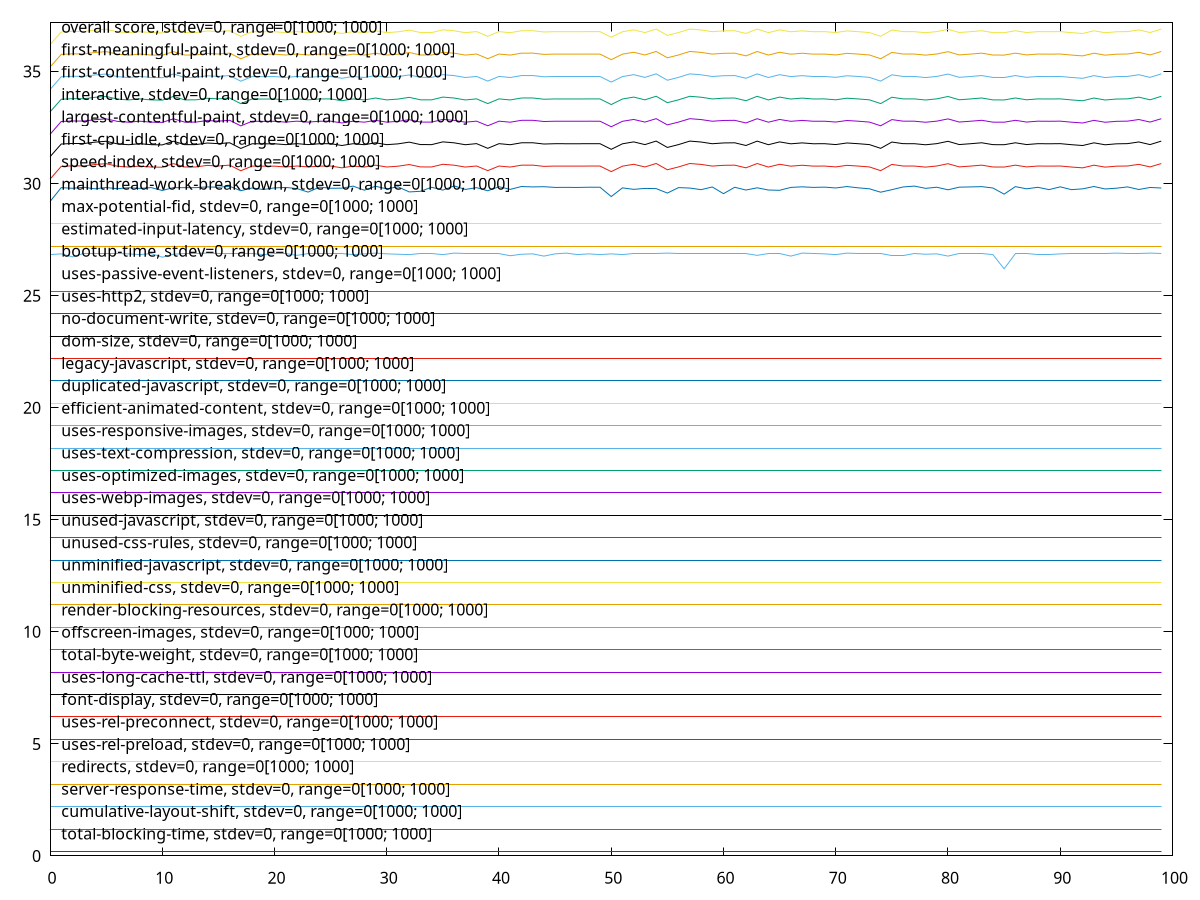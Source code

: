 $_totalBlockingTime <<EOF
0.2
0.2
0.2
0.2
0.2
0.2
0.2
0.2
0.2
0.2
0.2
0.2
0.2
0.2
0.2
0.2
0.2
0.2
0.2
0.2
0.2
0.2
0.2
0.2
0.2
0.2
0.2
0.2
0.2
0.2
0.2
0.2
0.2
0.2
0.2
0.2
0.2
0.2
0.2
0.2
0.2
0.2
0.2
0.2
0.2
0.2
0.2
0.2
0.2
0.2
0.2
0.2
0.2
0.2
0.2
0.2
0.2
0.2
0.2
0.2
0.2
0.2
0.2
0.2
0.2
0.2
0.2
0.2
0.2
0.2
0.2
0.2
0.2
0.2
0.2
0.2
0.2
0.2
0.2
0.2
0.2
0.2
0.2
0.2
0.2
0.2
0.2
0.2
0.2
0.2
0.2
0.2
0.2
0.2
0.2
0.2
0.2
0.2
0.2
0.2
EOF
$_cumulativeLayoutShift <<EOF
1.2
1.2
1.2
1.2
1.2
1.2
1.2
1.2
1.2
1.2
1.2
1.2
1.2
1.2
1.2
1.2
1.2
1.2
1.2
1.2
1.2
1.2
1.2
1.2
1.2
1.2
1.2
1.2
1.2
1.2
1.2
1.2
1.2
1.2
1.2
1.2
1.2
1.2
1.2
1.2
1.2
1.2
1.2
1.2
1.2
1.2
1.2
1.2
1.2
1.2
1.2
1.2
1.2
1.2
1.2
1.2
1.2
1.2
1.2
1.2
1.2
1.2
1.2
1.2
1.2
1.2
1.2
1.2
1.2
1.2
1.2
1.2
1.2
1.2
1.2
1.2
1.2
1.2
1.2
1.2
1.2
1.2
1.2
1.2
1.2
1.2
1.2
1.2
1.2
1.2
1.2
1.2
1.2
1.2
1.2
1.2
1.2
1.2
1.2
1.2
EOF
$_serverResponseTime <<EOF
2.2
2.2
2.2
2.2
2.2
2.2
2.2
2.2
2.2
2.2
2.2
2.2
2.2
2.2
2.2
2.2
2.2
2.2
2.2
2.2
2.2
2.2
2.2
2.2
2.2
2.2
2.2
2.2
2.2
2.2
2.2
2.2
2.2
2.2
2.2
2.2
2.2
2.2
2.2
2.2
2.2
2.2
2.2
2.2
2.2
2.2
2.2
2.2
2.2
2.2
2.2
2.2
2.2
2.2
2.2
2.2
2.2
2.2
2.2
2.2
2.2
2.2
2.2
2.2
2.2
2.2
2.2
2.2
2.2
2.2
2.2
2.2
2.2
2.2
2.2
2.2
2.2
2.2
2.2
2.2
2.2
2.2
2.2
2.2
2.2
2.2
2.2
2.2
2.2
2.2
2.2
2.2
2.2
2.2
2.2
2.2
2.2
2.2
2.2
2.2
EOF
$_redirects <<EOF
3.2
3.2
3.2
3.2
3.2
3.2
3.2
3.2
3.2
3.2
3.2
3.2
3.2
3.2
3.2
3.2
3.2
3.2
3.2
3.2
3.2
3.2
3.2
3.2
3.2
3.2
3.2
3.2
3.2
3.2
3.2
3.2
3.2
3.2
3.2
3.2
3.2
3.2
3.2
3.2
3.2
3.2
3.2
3.2
3.2
3.2
3.2
3.2
3.2
3.2
3.2
3.2
3.2
3.2
3.2
3.2
3.2
3.2
3.2
3.2
3.2
3.2
3.2
3.2
3.2
3.2
3.2
3.2
3.2
3.2
3.2
3.2
3.2
3.2
3.2
3.2
3.2
3.2
3.2
3.2
3.2
3.2
3.2
3.2
3.2
3.2
3.2
3.2
3.2
3.2
3.2
3.2
3.2
3.2
3.2
3.2
3.2
3.2
3.2
3.2
EOF
$_usesRelPreload <<EOF
4.2
4.2
4.2
4.2
4.2
4.2
4.2
4.2
4.2
4.2
4.2
4.2
4.2
4.2
4.2
4.2
4.2
4.2
4.2
4.2
4.2
4.2
4.2
4.2
4.2
4.2
4.2
4.2
4.2
4.2
4.2
4.2
4.2
4.2
4.2
4.2
4.2
4.2
4.2
4.2
4.2
4.2
4.2
4.2
4.2
4.2
4.2
4.2
4.2
4.2
4.2
4.2
4.2
4.2
4.2
4.2
4.2
4.2
4.2
4.2
4.2
4.2
4.2
4.2
4.2
4.2
4.2
4.2
4.2
4.2
4.2
4.2
4.2
4.2
4.2
4.2
4.2
4.2
4.2
4.2
4.2
4.2
4.2
4.2
4.2
4.2
4.2
4.2
4.2
4.2
4.2
4.2
4.2
4.2
4.2
4.2
4.2
4.2
4.2
4.2
EOF
$_usesRelPreconnect <<EOF
5.2
5.2
5.2
5.2
5.2
5.2
5.2
5.2
5.2
5.2
5.2
5.2
5.2
5.2
5.2
5.2
5.2
5.2
5.2
5.2
5.2
5.2
5.2
5.2
5.2
5.2
5.2
5.2
5.2
5.2
5.2
5.2
5.2
5.2
5.2
5.2
5.2
5.2
5.2
5.2
5.2
5.2
5.2
5.2
5.2
5.2
5.2
5.2
5.2
5.2
5.2
5.2
5.2
5.2
5.2
5.2
5.2
5.2
5.2
5.2
5.2
5.2
5.2
5.2
5.2
5.2
5.2
5.2
5.2
5.2
5.2
5.2
5.2
5.2
5.2
5.2
5.2
5.2
5.2
5.2
5.2
5.2
5.2
5.2
5.2
5.2
5.2
5.2
5.2
5.2
5.2
5.2
5.2
5.2
5.2
5.2
5.2
5.2
5.2
5.2
EOF
$_fontDisplay <<EOF
6.2
6.2
6.2
6.2
6.2
6.2
6.2
6.2
6.2
6.2
6.2
6.2
6.2
6.2
6.2
6.2
6.2
6.2
6.2
6.2
6.2
6.2
6.2
6.2
6.2
6.2
6.2
6.2
6.2
6.2
6.2
6.2
6.2
6.2
6.2
6.2
6.2
6.2
6.2
6.2
6.2
6.2
6.2
6.2
6.2
6.2
6.2
6.2
6.2
6.2
6.2
6.2
6.2
6.2
6.2
6.2
6.2
6.2
6.2
6.2
6.2
6.2
6.2
6.2
6.2
6.2
6.2
6.2
6.2
6.2
6.2
6.2
6.2
6.2
6.2
6.2
6.2
6.2
6.2
6.2
6.2
6.2
6.2
6.2
6.2
6.2
6.2
6.2
6.2
6.2
6.2
6.2
6.2
6.2
6.2
6.2
6.2
6.2
6.2
6.2
EOF
$_usesLongCacheTtl <<EOF
7.2
7.2
7.2
7.2
7.2
7.2
7.2
7.2
7.2
7.2
7.2
7.2
7.2
7.2
7.2
7.2
7.2
7.2
7.2
7.2
7.2
7.2
7.2
7.2
7.2
7.2
7.2
7.2
7.2
7.2
7.2
7.2
7.2
7.2
7.2
7.2
7.2
7.2
7.2
7.2
7.2
7.2
7.2
7.2
7.2
7.2
7.2
7.2
7.2
7.2
7.2
7.2
7.2
7.2
7.2
7.2
7.2
7.2
7.2
7.2
7.2
7.2
7.2
7.2
7.2
7.2
7.2
7.2
7.2
7.2
7.2
7.2
7.2
7.2
7.2
7.2
7.2
7.2
7.2
7.2
7.2
7.2
7.2
7.2
7.2
7.2
7.2
7.2
7.2
7.2
7.2
7.2
7.2
7.2
7.2
7.2
7.2
7.2
7.2
7.2
EOF
$_totalByteWeight <<EOF
8.2
8.2
8.2
8.2
8.2
8.2
8.2
8.2
8.2
8.2
8.2
8.2
8.2
8.2
8.2
8.2
8.2
8.2
8.2
8.2
8.2
8.2
8.2
8.2
8.2
8.2
8.2
8.2
8.2
8.2
8.2
8.2
8.2
8.2
8.2
8.2
8.2
8.2
8.2
8.2
8.2
8.2
8.2
8.2
8.2
8.2
8.2
8.2
8.2
8.2
8.2
8.2
8.2
8.2
8.2
8.2
8.2
8.2
8.2
8.2
8.2
8.2
8.2
8.2
8.2
8.2
8.2
8.2
8.2
8.2
8.2
8.2
8.2
8.2
8.2
8.2
8.2
8.2
8.2
8.2
8.2
8.2
8.2
8.2
8.2
8.2
8.2
8.2
8.2
8.2
8.2
8.2
8.2
8.2
8.2
8.2
8.2
8.2
8.2
8.2
EOF
$_offscreenImages <<EOF
9.2
9.2
9.2
9.2
9.2
9.2
9.2
9.2
9.2
9.2
9.2
9.2
9.2
9.2
9.2
9.2
9.2
9.2
9.2
9.2
9.2
9.2
9.2
9.2
9.2
9.2
9.2
9.2
9.2
9.2
9.2
9.2
9.2
9.2
9.2
9.2
9.2
9.2
9.2
9.2
9.2
9.2
9.2
9.2
9.2
9.2
9.2
9.2
9.2
9.2
9.2
9.2
9.2
9.2
9.2
9.2
9.2
9.2
9.2
9.2
9.2
9.2
9.2
9.2
9.2
9.2
9.2
9.2
9.2
9.2
9.2
9.2
9.2
9.2
9.2
9.2
9.2
9.2
9.2
9.2
9.2
9.2
9.2
9.2
9.2
9.2
9.2
9.2
9.2
9.2
9.2
9.2
9.2
9.2
9.2
9.2
9.2
9.2
9.2
9.2
EOF
$_renderBlockingResources <<EOF
10.2
10.2
10.2
10.2
10.2
10.2
10.2
10.2
10.2
10.2
10.2
10.2
10.2
10.2
10.2
10.2
10.2
10.2
10.2
10.2
10.2
10.2
10.2
10.2
10.2
10.2
10.2
10.2
10.2
10.2
10.2
10.2
10.2
10.2
10.2
10.2
10.2
10.2
10.2
10.2
10.2
10.2
10.2
10.2
10.2
10.2
10.2
10.2
10.2
10.2
10.2
10.2
10.2
10.2
10.2
10.2
10.2
10.2
10.2
10.2
10.2
10.2
10.2
10.2
10.2
10.2
10.2
10.2
10.2
10.2
10.2
10.2
10.2
10.2
10.2
10.2
10.2
10.2
10.2
10.2
10.2
10.2
10.2
10.2
10.2
10.2
10.2
10.2
10.2
10.2
10.2
10.2
10.2
10.2
10.2
10.2
10.2
10.2
10.2
10.2
EOF
$_unminifiedCss <<EOF
11.2
11.2
11.2
11.2
11.2
11.2
11.2
11.2
11.2
11.2
11.2
11.2
11.2
11.2
11.2
11.2
11.2
11.2
11.2
11.2
11.2
11.2
11.2
11.2
11.2
11.2
11.2
11.2
11.2
11.2
11.2
11.2
11.2
11.2
11.2
11.2
11.2
11.2
11.2
11.2
11.2
11.2
11.2
11.2
11.2
11.2
11.2
11.2
11.2
11.2
11.2
11.2
11.2
11.2
11.2
11.2
11.2
11.2
11.2
11.2
11.2
11.2
11.2
11.2
11.2
11.2
11.2
11.2
11.2
11.2
11.2
11.2
11.2
11.2
11.2
11.2
11.2
11.2
11.2
11.2
11.2
11.2
11.2
11.2
11.2
11.2
11.2
11.2
11.2
11.2
11.2
11.2
11.2
11.2
11.2
11.2
11.2
11.2
11.2
11.2
EOF
$_unminifiedJavascript <<EOF
12.2
12.2
12.2
12.2
12.2
12.2
12.2
12.2
12.2
12.2
12.2
12.2
12.2
12.2
12.2
12.2
12.2
12.2
12.2
12.2
12.2
12.2
12.2
12.2
12.2
12.2
12.2
12.2
12.2
12.2
12.2
12.2
12.2
12.2
12.2
12.2
12.2
12.2
12.2
12.2
12.2
12.2
12.2
12.2
12.2
12.2
12.2
12.2
12.2
12.2
12.2
12.2
12.2
12.2
12.2
12.2
12.2
12.2
12.2
12.2
12.2
12.2
12.2
12.2
12.2
12.2
12.2
12.2
12.2
12.2
12.2
12.2
12.2
12.2
12.2
12.2
12.2
12.2
12.2
12.2
12.2
12.2
12.2
12.2
12.2
12.2
12.2
12.2
12.2
12.2
12.2
12.2
12.2
12.2
12.2
12.2
12.2
12.2
12.2
12.2
EOF
$_unusedCssRules <<EOF
13.2
13.2
13.2
13.2
13.2
13.2
13.2
13.2
13.2
13.2
13.2
13.2
13.2
13.2
13.2
13.2
13.2
13.2
13.2
13.2
13.2
13.2
13.2
13.2
13.2
13.2
13.2
13.2
13.2
13.2
13.2
13.2
13.2
13.2
13.2
13.2
13.2
13.2
13.2
13.2
13.2
13.2
13.2
13.2
13.2
13.2
13.2
13.2
13.2
13.2
13.2
13.2
13.2
13.2
13.2
13.2
13.2
13.2
13.2
13.2
13.2
13.2
13.2
13.2
13.2
13.2
13.2
13.2
13.2
13.2
13.2
13.2
13.2
13.2
13.2
13.2
13.2
13.2
13.2
13.2
13.2
13.2
13.2
13.2
13.2
13.2
13.2
13.2
13.2
13.2
13.2
13.2
13.2
13.2
13.2
13.2
13.2
13.2
13.2
13.2
EOF
$_unusedJavascript <<EOF
14.2
14.2
14.2
14.2
14.2
14.2
14.2
14.2
14.2
14.2
14.2
14.2
14.2
14.2
14.2
14.2
14.2
14.2
14.2
14.2
14.2
14.2
14.2
14.2
14.2
14.2
14.2
14.2
14.2
14.2
14.2
14.2
14.2
14.2
14.2
14.2
14.2
14.2
14.2
14.2
14.2
14.2
14.2
14.2
14.2
14.2
14.2
14.2
14.2
14.2
14.2
14.2
14.2
14.2
14.2
14.2
14.2
14.2
14.2
14.2
14.2
14.2
14.2
14.2
14.2
14.2
14.2
14.2
14.2
14.2
14.2
14.2
14.2
14.2
14.2
14.2
14.2
14.2
14.2
14.2
14.2
14.2
14.2
14.2
14.2
14.2
14.2
14.2
14.2
14.2
14.2
14.2
14.2
14.2
14.2
14.2
14.2
14.2
14.2
14.2
EOF
$_usesWebpImages <<EOF
15.2
15.2
15.2
15.2
15.2
15.2
15.2
15.2
15.2
15.2
15.2
15.2
15.2
15.2
15.2
15.2
15.2
15.2
15.2
15.2
15.2
15.2
15.2
15.2
15.2
15.2
15.2
15.2
15.2
15.2
15.2
15.2
15.2
15.2
15.2
15.2
15.2
15.2
15.2
15.2
15.2
15.2
15.2
15.2
15.2
15.2
15.2
15.2
15.2
15.2
15.2
15.2
15.2
15.2
15.2
15.2
15.2
15.2
15.2
15.2
15.2
15.2
15.2
15.2
15.2
15.2
15.2
15.2
15.2
15.2
15.2
15.2
15.2
15.2
15.2
15.2
15.2
15.2
15.2
15.2
15.2
15.2
15.2
15.2
15.2
15.2
15.2
15.2
15.2
15.2
15.2
15.2
15.2
15.2
15.2
15.2
15.2
15.2
15.2
15.2
EOF
$_usesOptimizedImages <<EOF
16.2
16.2
16.2
16.2
16.2
16.2
16.2
16.2
16.2
16.2
16.2
16.2
16.2
16.2
16.2
16.2
16.2
16.2
16.2
16.2
16.2
16.2
16.2
16.2
16.2
16.2
16.2
16.2
16.2
16.2
16.2
16.2
16.2
16.2
16.2
16.2
16.2
16.2
16.2
16.2
16.2
16.2
16.2
16.2
16.2
16.2
16.2
16.2
16.2
16.2
16.2
16.2
16.2
16.2
16.2
16.2
16.2
16.2
16.2
16.2
16.2
16.2
16.2
16.2
16.2
16.2
16.2
16.2
16.2
16.2
16.2
16.2
16.2
16.2
16.2
16.2
16.2
16.2
16.2
16.2
16.2
16.2
16.2
16.2
16.2
16.2
16.2
16.2
16.2
16.2
16.2
16.2
16.2
16.2
16.2
16.2
16.2
16.2
16.2
16.2
EOF
$_usesTextCompression <<EOF
17.2
17.2
17.2
17.2
17.2
17.2
17.2
17.2
17.2
17.2
17.2
17.2
17.2
17.2
17.2
17.2
17.2
17.2
17.2
17.2
17.2
17.2
17.2
17.2
17.2
17.2
17.2
17.2
17.2
17.2
17.2
17.2
17.2
17.2
17.2
17.2
17.2
17.2
17.2
17.2
17.2
17.2
17.2
17.2
17.2
17.2
17.2
17.2
17.2
17.2
17.2
17.2
17.2
17.2
17.2
17.2
17.2
17.2
17.2
17.2
17.2
17.2
17.2
17.2
17.2
17.2
17.2
17.2
17.2
17.2
17.2
17.2
17.2
17.2
17.2
17.2
17.2
17.2
17.2
17.2
17.2
17.2
17.2
17.2
17.2
17.2
17.2
17.2
17.2
17.2
17.2
17.2
17.2
17.2
17.2
17.2
17.2
17.2
17.2
17.2
EOF
$_usesResponsiveImages <<EOF
18.2
18.2
18.2
18.2
18.2
18.2
18.2
18.2
18.2
18.2
18.2
18.2
18.2
18.2
18.2
18.2
18.2
18.2
18.2
18.2
18.2
18.2
18.2
18.2
18.2
18.2
18.2
18.2
18.2
18.2
18.2
18.2
18.2
18.2
18.2
18.2
18.2
18.2
18.2
18.2
18.2
18.2
18.2
18.2
18.2
18.2
18.2
18.2
18.2
18.2
18.2
18.2
18.2
18.2
18.2
18.2
18.2
18.2
18.2
18.2
18.2
18.2
18.2
18.2
18.2
18.2
18.2
18.2
18.2
18.2
18.2
18.2
18.2
18.2
18.2
18.2
18.2
18.2
18.2
18.2
18.2
18.2
18.2
18.2
18.2
18.2
18.2
18.2
18.2
18.2
18.2
18.2
18.2
18.2
18.2
18.2
18.2
18.2
18.2
18.2
EOF
$_efficientAnimatedContent <<EOF
19.2
19.2
19.2
19.2
19.2
19.2
19.2
19.2
19.2
19.2
19.2
19.2
19.2
19.2
19.2
19.2
19.2
19.2
19.2
19.2
19.2
19.2
19.2
19.2
19.2
19.2
19.2
19.2
19.2
19.2
19.2
19.2
19.2
19.2
19.2
19.2
19.2
19.2
19.2
19.2
19.2
19.2
19.2
19.2
19.2
19.2
19.2
19.2
19.2
19.2
19.2
19.2
19.2
19.2
19.2
19.2
19.2
19.2
19.2
19.2
19.2
19.2
19.2
19.2
19.2
19.2
19.2
19.2
19.2
19.2
19.2
19.2
19.2
19.2
19.2
19.2
19.2
19.2
19.2
19.2
19.2
19.2
19.2
19.2
19.2
19.2
19.2
19.2
19.2
19.2
19.2
19.2
19.2
19.2
19.2
19.2
19.2
19.2
19.2
19.2
EOF
$_duplicatedJavascript <<EOF
20.2
20.2
20.2
20.2
20.2
20.2
20.2
20.2
20.2
20.2
20.2
20.2
20.2
20.2
20.2
20.2
20.2
20.2
20.2
20.2
20.2
20.2
20.2
20.2
20.2
20.2
20.2
20.2
20.2
20.2
20.2
20.2
20.2
20.2
20.2
20.2
20.2
20.2
20.2
20.2
20.2
20.2
20.2
20.2
20.2
20.2
20.2
20.2
20.2
20.2
20.2
20.2
20.2
20.2
20.2
20.2
20.2
20.2
20.2
20.2
20.2
20.2
20.2
20.2
20.2
20.2
20.2
20.2
20.2
20.2
20.2
20.2
20.2
20.2
20.2
20.2
20.2
20.2
20.2
20.2
20.2
20.2
20.2
20.2
20.2
20.2
20.2
20.2
20.2
20.2
20.2
20.2
20.2
20.2
20.2
20.2
20.2
20.2
20.2
20.2
EOF
$_legacyJavascript <<EOF
21.2
21.2
21.2
21.2
21.2
21.2
21.2
21.2
21.2
21.2
21.2
21.2
21.2
21.2
21.2
21.2
21.2
21.2
21.2
21.2
21.2
21.2
21.2
21.2
21.2
21.2
21.2
21.2
21.2
21.2
21.2
21.2
21.2
21.2
21.2
21.2
21.2
21.2
21.2
21.2
21.2
21.2
21.2
21.2
21.2
21.2
21.2
21.2
21.2
21.2
21.2
21.2
21.2
21.2
21.2
21.2
21.2
21.2
21.2
21.2
21.2
21.2
21.2
21.2
21.2
21.2
21.2
21.2
21.2
21.2
21.2
21.2
21.2
21.2
21.2
21.2
21.2
21.2
21.2
21.2
21.2
21.2
21.2
21.2
21.2
21.2
21.2
21.2
21.2
21.2
21.2
21.2
21.2
21.2
21.2
21.2
21.2
21.2
21.2
21.2
EOF
$_domSize <<EOF
22.2
22.2
22.2
22.2
22.2
22.2
22.2
22.2
22.2
22.2
22.2
22.2
22.2
22.2
22.2
22.2
22.2
22.2
22.2
22.2
22.2
22.2
22.2
22.2
22.2
22.2
22.2
22.2
22.2
22.2
22.2
22.2
22.2
22.2
22.2
22.2
22.2
22.2
22.2
22.2
22.2
22.2
22.2
22.2
22.2
22.2
22.2
22.2
22.2
22.2
22.2
22.2
22.2
22.2
22.2
22.2
22.2
22.2
22.2
22.2
22.2
22.2
22.2
22.2
22.2
22.2
22.2
22.2
22.2
22.2
22.2
22.2
22.2
22.2
22.2
22.2
22.2
22.2
22.2
22.2
22.2
22.2
22.2
22.2
22.2
22.2
22.2
22.2
22.2
22.2
22.2
22.2
22.2
22.2
22.2
22.2
22.2
22.2
22.2
22.2
EOF
$_noDocumentWrite <<EOF
23.2
23.2
23.2
23.2
23.2
23.2
23.2
23.2
23.2
23.2
23.2
23.2
23.2
23.2
23.2
23.2
23.2
23.2
23.2
23.2
23.2
23.2
23.2
23.2
23.2
23.2
23.2
23.2
23.2
23.2
23.2
23.2
23.2
23.2
23.2
23.2
23.2
23.2
23.2
23.2
23.2
23.2
23.2
23.2
23.2
23.2
23.2
23.2
23.2
23.2
23.2
23.2
23.2
23.2
23.2
23.2
23.2
23.2
23.2
23.2
23.2
23.2
23.2
23.2
23.2
23.2
23.2
23.2
23.2
23.2
23.2
23.2
23.2
23.2
23.2
23.2
23.2
23.2
23.2
23.2
23.2
23.2
23.2
23.2
23.2
23.2
23.2
23.2
23.2
23.2
23.2
23.2
23.2
23.2
23.2
23.2
23.2
23.2
23.2
23.2
EOF
$_usesHttp2 <<EOF
24.2
24.2
24.2
24.2
24.2
24.2
24.2
24.2
24.2
24.2
24.2
24.2
24.2
24.2
24.2
24.2
24.2
24.2
24.2
24.2
24.2
24.2
24.2
24.2
24.2
24.2
24.2
24.2
24.2
24.2
24.2
24.2
24.2
24.2
24.2
24.2
24.2
24.2
24.2
24.2
24.2
24.2
24.2
24.2
24.2
24.2
24.2
24.2
24.2
24.2
24.2
24.2
24.2
24.2
24.2
24.2
24.2
24.2
24.2
24.2
24.2
24.2
24.2
24.2
24.2
24.2
24.2
24.2
24.2
24.2
24.2
24.2
24.2
24.2
24.2
24.2
24.2
24.2
24.2
24.2
24.2
24.2
24.2
24.2
24.2
24.2
24.2
24.2
24.2
24.2
24.2
24.2
24.2
24.2
24.2
24.2
24.2
24.2
24.2
24.2
EOF
$_usesPassiveEventListeners <<EOF
25.2
25.2
25.2
25.2
25.2
25.2
25.2
25.2
25.2
25.2
25.2
25.2
25.2
25.2
25.2
25.2
25.2
25.2
25.2
25.2
25.2
25.2
25.2
25.2
25.2
25.2
25.2
25.2
25.2
25.2
25.2
25.2
25.2
25.2
25.2
25.2
25.2
25.2
25.2
25.2
25.2
25.2
25.2
25.2
25.2
25.2
25.2
25.2
25.2
25.2
25.2
25.2
25.2
25.2
25.2
25.2
25.2
25.2
25.2
25.2
25.2
25.2
25.2
25.2
25.2
25.2
25.2
25.2
25.2
25.2
25.2
25.2
25.2
25.2
25.2
25.2
25.2
25.2
25.2
25.2
25.2
25.2
25.2
25.2
25.2
25.2
25.2
25.2
25.2
25.2
25.2
25.2
25.2
25.2
25.2
25.2
25.2
25.2
25.2
25.2
EOF
$_bootupTime <<EOF
26.833333333333332
26.866666666666667
26.733333333333334
26.883333333333333
26.866666666666667
26.866666666666667
26.883333333333333
26.866666666666667
26.833333333333332
26.883333333333333
26.716666666666665
26.849999999999998
26.866666666666667
26.866666666666667
26.9
26.866666666666667
26.866666666666667
26.866666666666667
26.866666666666667
26.833333333333332
26.9
26.9
26.8
26.866666666666667
26.866666666666667
26.866666666666667
26.866666666666667
26.833333333333332
26.866666666666667
26.9
26.866666666666667
26.849999999999998
26.833333333333332
26.866666666666667
26.866666666666667
26.833333333333332
26.9
26.866666666666667
26.866666666666667
26.866666666666667
26.866666666666667
26.78333333333333
26.849999999999998
26.866666666666667
26.766666666666666
26.866666666666667
26.9
26.833333333333332
26.866666666666667
26.833333333333332
26.866666666666667
26.833333333333332
26.866666666666667
26.866666666666667
26.883333333333333
26.9
26.866666666666667
26.866666666666667
26.866666666666667
26.866666666666667
26.866666666666667
26.866666666666667
26.866666666666667
26.8
26.866666666666667
26.866666666666667
26.766666666666666
26.9
26.883333333333333
26.866666666666667
26.833333333333332
26.9
26.866666666666667
26.866666666666667
26.883333333333333
26.8
26.8
26.883333333333333
26.849999999999998
26.866666666666667
26.766666666666666
26.883333333333333
26.866666666666667
26.866666666666667
26.833333333333332
26.2
26.866666666666667
26.866666666666667
26.833333333333332
26.833333333333332
26.866666666666667
26.883333333333333
26.866666666666667
26.866666666666667
26.866666666666667
26.9
26.866666666666667
26.866666666666667
26.9
26.883333333333333
EOF
$_estimatedInputLatency <<EOF
27.2
27.2
27.2
27.2
27.2
27.2
27.2
27.2
27.2
27.2
27.2
27.2
27.2
27.2
27.2
27.2
27.2
27.2
27.2
27.2
27.2
27.2
27.2
27.2
27.2
27.2
27.2
27.2
27.2
27.2
27.2
27.2
27.2
27.2
27.2
27.2
27.2
27.2
27.2
27.2
27.2
27.2
27.2
27.2
27.2
27.2
27.2
27.2
27.2
27.2
27.2
27.2
27.2
27.2
27.2
27.2
27.2
27.2
27.2
27.2
27.2
27.2
27.2
27.2
27.2
27.2
27.2
27.2
27.2
27.2
27.2
27.2
27.2
27.2
27.2
27.2
27.2
27.2
27.2
27.2
27.2
27.2
27.2
27.2
27.2
27.2
27.2
27.2
27.2
27.2
27.2
27.2
27.2
27.2
27.2
27.2
27.2
27.2
27.2
27.2
EOF
$_maxPotentialFid <<EOF
28.2
28.2
28.2
28.2
28.2
28.2
28.2
28.2
28.2
28.2
28.2
28.2
28.2
28.2
28.2
28.2
28.2
28.2
28.2
28.2
28.2
28.2
28.2
28.2
28.2
28.2
28.2
28.2
28.2
28.2
28.2
28.2
28.2
28.2
28.2
28.2
28.2
28.2
28.2
28.2
28.2
28.2
28.2
28.2
28.2
28.2
28.2
28.2
28.2
28.2
28.2
28.2
28.2
28.2
28.2
28.2
28.2
28.2
28.2
28.2
28.2
28.2
28.2
28.2
28.2
28.2
28.2
28.2
28.2
28.2
28.2
28.2
28.2
28.2
28.2
28.2
28.2
28.2
28.2
28.2
28.2
28.2
28.2
28.2
28.2
28.2
28.2
28.2
28.2
28.2
28.2
28.2
28.2
28.2
28.2
28.2
28.2
28.2
28.2
28.2
EOF
$_mainthreadWorkBreakdown <<EOF
29.2
29.821239424239092
29.792165696077355
29.838622129436324
29.769398967146465
29.82708493572135
29.77239863751236
29.819239643995164
29.78693550159323
29.824546753104055
29.694484122623887
29.823931436105923
29.82108559498956
29.822470058235357
29.854543456762993
29.838468300186793
29.881617404680803
29.683639160531808
29.808163938028787
29.73801780024173
29.810471376771783
29.83062300846061
29.77924403911658
29.6223382045929
29.845390616415777
29.794780793319415
29.798088122184375
29.889155037907923
29.707251950335127
29.884463245797164
29.764630260410943
29.85969673662235
29.630337325568618
29.658411163608395
29.838160641687725
29.71186682782112
29.9
29.74094055598286
29.821623997362927
29.68125480716405
29.86338863861114
29.743863311723985
29.87200307658499
29.85369739589056
29.86408087023404
29.831392154708272
29.833776508076035
29.830084606087244
29.83985276343259
29.838775958685858
29.424821448192507
29.811163608394683
29.74486320184595
29.78693550159323
29.778474892868914
29.579881331721786
29.82400835073069
29.802779914295133
29.73124931326228
29.8510822986485
29.552807383803977
29.83800681243819
29.714943412811778
29.814394022634875
29.71509724206131
29.703098560597734
29.832622788704537
29.85792770025272
29.832392044830236
29.844313811669046
29.807087133282057
29.870541698714426
29.81293264476431
29.769860454895067
29.618107900230743
29.731403142511812
29.851159213273267
29.891308647401384
29.790319745082957
29.840775738929786
29.725173057905725
29.842775519173717
29.854005054389628
29.866619052851334
29.805548840786727
29.532194264366552
29.866388308977033
29.769245137896934
29.83693000769146
29.73363366663004
29.85723546862982
29.732172288759475
29.767629930776838
29.872310735084056
29.762784309416546
29.796319085814744
29.854466542138226
29.739094604988463
29.82946928908911
29.805625755411494
EOF
$_speedIndex <<EOF
30.2
30.770792739210872
30.794541932182703
30.791454260443093
30.853153353390685
30.891701034998064
30.777285138435882
30.74063972016587
30.785168686036698
30.742574475501556
30.731916143256456
30.893574665539987
30.742379064675564
30.745431157054565
30.8145954493418
30.787050187929715
30.82603950461961
30.57516592946322
30.782597457448414
30.778367280260444
30.7811296194201
30.74326735002589
30.787359991219613
30.74499454071421
30.782184110145053
30.78643044263202
30.705632553074835
30.78452863813075
30.740819157093185
30.82428741940516
30.742540229966824
30.77761618334745
30.852916227605064
30.746183456189282
30.74447330646034
30.864819001607195
30.823308014184793
30.739887520623487
30.787965658429805
30.580080227720916
30.786442283448924
30.740115427004664
30.824333950365418
30.826161555022477
30.771041282545987
30.784410087686982
30.78311748592369
30.78251835268185
30.785002768768454
30.784680765417882
30.536320516579327
30.78108212454834
30.864096352532464
30.744940209540232
30.9
30.61944046182387
30.746527334284202
30.899035547856908
30.858534874846484
30.78373226227539
30.817842102455103
30.824609259139756
30.705763652152438
30.897617929262005
30.740421950861347
30.863831956232218
30.78005877065461
30.820405900744046
30.78255592744597
30.785083751561846
30.746853065233484
30.816824652963913
30.784724230357064
30.74524404440395
30.58007373643499
30.857151693857237
30.786464001691037
30.785251642892383
30.737895880281886
30.787275145666488
30.8895777407073
30.747375743576168
30.783724355355602
30.825622938349806
30.743051853560655
30.739691871487274
30.824977572924706
30.747088288094194
30.785658470454866
30.78151744974525
30.786756127342006
30.74118000856697
30.70476586858995
30.82317222004011
30.73758496369199
30.779173579780316
30.78794593203433
30.860887010974974
30.74600244712587
30.89730546899096
EOF
$_firstCpuIdle <<EOF
31.2
31.768153091164592
31.792287354756716
31.789147126693226
31.852040178718564
31.891490558831485
31.77474639250008
31.73757404580391
31.782756869755815
31.73953404878151
31.728740172567317
31.893411200226048
31.739336072413664
31.742428524436782
31.81270051038296
31.78466938081527
31.824364123801146
31.570962249354473
31.780143707957013
31.77584567205135
31.77865216570747
31.74023602956803
31.784984317873676
31.74198609285626
31.779723670535272
31.78403939127381
31.702158970221717
31.782106335513685
31.73775581477447
31.822577743477122
31.73949935213029
31.77508266802562
31.851797878395402
31.743190882084445
31.74145793183311
31.863966090225286
31.821579276707205
31.736812111675945
31.785600040927807
31.575882140914963
31.7840514300653
31.737042961873353
31.822625185673875
31.824488570224503
31.768405434320602
31.78198584815599
31.780672176187316
31.780063322675908
31.78258822812003
31.782260953053914
31.53213107545661
31.778603907547193
31.863226997748615
31.74193103795958
31.9
31.615348073168292
31.743539373089988
31.899010787623748
31.857540381936985
31.78129695652532
31.81600838920597
31.82290586735839
31.702291427116112
31.897556922645165
31.73735345508255
31.862956591522018
31.777564128517575
31.818621129260837
31.78010150692747
31.782670542768635
31.743869480499555
31.814971666266054
31.782305126957176
31.74223891902005
31.575875641619017
31.85612646720718
31.78407350192294
31.782841185690355
31.734794891809095
31.784898064580698
31.88931433706329
31.744399197091894
31.781288921193585
31.823939378829255
31.7400177011699
31.736613931983126
31.82328137838773
31.744107866151154
31.783254698955453
31.779046241460705
31.784370454932247
31.73812135932881
31.701283353463392
31.82144084436722
31.734480009799373
31.776664796432105
31.785579987225862
31.85994513386703
31.74300744655945
31.897236496700486
EOF
$_largestContentfulPaint <<EOF
32.2
32.772356607186644
32.79587679091116
32.79282035383216
32.85381134010935
32.89182530904789
32.77878895984193
32.742457474052
32.78659700919285
32.7443771679569
32.73379973827221
32.89367117152756
32.74418328383012
32.747211299576
32.815716746291294
32.78846007048554
32.827030568148594
32.57766918773937
32.784050713909686
32.77986090647516
32.78259697787748
32.745064604735454
32.788766824491155
32.746778155385456
32.783641349370804
32.78784641731504
32.7076941046835
32.78596319596001
32.74263552386299
32.82529881623266
32.744343189585
32.779116889170965
32.85357727845555
32.74795760185804
32.74626105192134
32.865322976494404
32.82433071654822
32.74171108894379
32.78936651248507
32.5825798424954
32.787858145330965
32.74193723514745
32.82534481293904
32.82715119551012
32.77260288442077
32.785845801381036
32.78456572451854
32.78397237400801
32.78643270767342
32.78611384396836
32.53881769757348
32.782549937732036
32.86461005999284
32.746724255183224
32.900000000000006
32.621874719119845
32.74829873128887
32.899050159645206
32.85912262081562
32.78517455242381
32.818927072699964
32.82561693450213
32.70782439282203
32.89765393998905
32.742241391655824
32.864349213890286
32.78153635196033
32.82146183806692
32.784009586016325
32.78651290390613
32.74862185243022
32.81792106338877
32.78615688369482
32.74702567757388
32.58257335643723
32.857757621505044
32.78787964598194
32.786679154829294
32.73973470948625
32.788682813984906
32.889733270945584
32.7491403306381
32.78516672236148
32.826618846906115
32.74485080560937
32.74151694267643
32.82598097945998
32.748855184872106
32.787082008547536
32.78298108982494
32.78816890317107
32.74299357630421
32.70683276879548
32.82419648520054
32.73942616062883
32.78065957283269
32.78934698173091
32.86144362377324
32.74777803641339
32.8973461843844
EOF
$_interactive <<EOF
33.2
33.766240334109334
33.79065195064272
33.787473824041584
33.85123062871119
33.89133722376066
33.77290623698081
33.735355439875015
33.78100812151853
33.73733353187509
33.72644259490458
33.89329210579585
33.73713371920839
33.740255098640226
33.811324776217575
33.782942976407966
33.82314717563139
33.5679406268042
33.77836475468259
33.77401785177265
33.776856139784854
33.73804204245411
33.7832616124986
33.73980849715292
33.77793989653353
33.782305604400364
33.69964886628586
33.78035003281134
33.73553887828772
33.821335981982585
33.73729851402732
33.77324627898299
33.85098457286204
33.74102466738201
33.73927537221491
33.86334549193844
33.820323724479245
33.734586529576795
33.783884582164205
33.57286395398332
33.78231778458078
33.7348194903987
33.82138408118276
33.82327335748699
33.766495412618234
33.78022814895811
33.7788993007784
33.77828344647417
33.78083751933672
33.7805064432437
33.52912427654349
33.77680733120233
33.86259445397299
33.73975292465242
33.900000000000006
33.61240124456931
33.74137646564456
33.8989927461208
33.85681696788195
33.779531286950075
33.814676915163865
33.82166865016891
33.699782288627624
33.897512468227504
33.73513282612116
33.8623196847194
33.775755724687365
33.8173250466561
33.77832206798428
33.780920790910365
33.741709711251026
33.813626254606
33.780551130571176
33.74006370591468
33.572857449545445
33.855380746222245
33.782340114911555
33.7810934190198
33.73255099093933
33.783174345820306
33.889122465056914
33.74224447546054
33.77952315930864
33.82271651456377
33.73782168026275
33.73438654084653
33.82204936969347
33.7419503665638
33.781511748116266
33.77725471386489
33.78264054568705
33.735907783775716
33.698766885227236
33.82018338437755
33.732233269011786
33.77484621138865
33.78386429211964
33.859259921041954
33.74083949431579
33.89718623781421
EOF
$_firstContentfulPaint <<EOF
34.2
34.76786956234716
34.7920454809079
34.788899575477735
34.85192112285752
34.89146809397869
34.77447379203507
34.737244254881595
34.78249800300421
34.73920700531814
34.72839836742461
34.89339375506532
34.73900875031928
34.74210559255744
34.812497430943914
34.78441386658658
34.82418468124314
34.57050642865934
34.779880306027025
34.775574926287035
34.778386199297564
34.739909978228106
34.78472935896243
34.74166252833013
34.77945954412796
34.78378276934335
34.701784648937654
34.781846334852375
34.73742627803771
34.82239461147266
34.73917226062273
34.77481063409954
34.85167826706241
34.74286904444839
34.741133614738736
34.86387492636337
34.82139409321643
34.73648126092478
34.78534616893749
34.575427030476725
34.78379482989252
34.736712431901395
34.822442151351915
34.824309385921055
34.768122317844075
34.781725638001426
34.780409687104196
34.779799782615704
34.78232906732189
34.7820012210676
34.53167599233635
34.77833785836762
34.86313407300037
34.74160739544447
34.900000000000006
34.61490523441963
34.74321803757988
34.899008146513054
34.857434049649115
34.78103554920945
34.81581190434315
34.82272341105943
34.701917253858035
34.89755041360213
34.73702335646704
34.862863023150645
34.777296301481584
34.81842991494064
34.77983803157385
34.78241152536021
34.743548621095556
34.81477310510852
34.78204547261049
34.741915716768574
34.575420530118116
34.85601684155926
34.78381694084161
34.782582466836644
34.73446125674341
34.78464295397026
34.88928622098957
34.74407910264
34.78102750049596
34.82375905691786
34.739691340532424
34.736282806380856
34.823099697026386
34.743787350633305
34.78299670284008
34.77878095050748
34.78411441556516
34.7377923324701
34.70090805276855
34.82125537722848
34.73414594307719
34.77639543935589
34.78532607966892
34.859844439596216
34.74268534579671
34.89722913753734
EOF
$_firstMeaningfulPaint <<EOF
35.2
35.76786956234716
35.7920454809079
35.788899575477735
35.85192112285752
35.89146809397869
35.77447379203507
35.737244254881595
35.78249800300421
35.73920700531814
35.72839836742461
35.89339375506532
35.73900875031928
35.74210559255744
35.812497430943914
35.78441386658658
35.82418468124314
35.57050642865934
35.779880306027025
35.775574926287035
35.778386199297564
35.739909978228106
35.78472935896243
35.74166252833013
35.77945954412796
35.78378276934335
35.701784648937654
35.781846334852375
35.73742627803771
35.82239461147266
35.73917226062273
35.77481063409954
35.85167826706241
35.74286904444839
35.741133614738736
35.86387492636337
35.82139409321643
35.73648126092478
35.78534616893749
35.575427030476725
35.78379482989252
35.736712431901395
35.822442151351915
35.824309385921055
35.768122317844075
35.781725638001426
35.780409687104196
35.779799782615704
35.78232906732189
35.7820012210676
35.53167599233635
35.77833785836762
35.86313407300037
35.74160739544447
35.900000000000006
35.61490523441963
35.74321803757988
35.899008146513054
35.857434049649115
35.78103554920945
35.81581190434315
35.82272341105943
35.701917253858035
35.89755041360213
35.73702335646704
35.862863023150645
35.777296301481584
35.81842991494064
35.77983803157385
35.78241152536021
35.743548621095556
35.81477310510852
35.78204547261049
35.741915716768574
35.575420530118116
35.85601684155926
35.78381694084161
35.782582466836644
35.73446125674341
35.78464295397026
35.88928622098957
35.74407910264
35.78102750049596
35.82375905691786
35.739691340532424
35.736282806380856
35.823099697026386
35.743787350633305
35.78299670284008
35.77878095050748
35.78411441556516
35.7377923324701
35.70090805276855
35.82125537722848
35.73414594307719
35.77639543935589
35.78532607966892
35.859844439596216
35.74268534579671
35.89722913753734
EOF
$_overallScore <<EOF
36.2
36.76805937350519
36.7922072819363
36.789065191194716
36.85200061194032
36.89148307274316
36.77465624958406
36.73746524701091
36.78267122421578
36.739426143110734
36.72862747241746
36.89340538643947
36.73922807603134
36.74232195578736
36.81263319209956
36.78458483320922
36.8243045955986
36.57081338509033
36.780056576753765
36.7757561354987
36.77856419463529
36.74012844688639
36.78489995275777
36.74187931830815
36.779636301618915
36.783954480828505
36.70203575321776
36.78202031834889
36.73764709876225
36.822516998468195
36.73939143127472
36.77499271034735
36.851758127431026
36.74308466969631
36.74135091303775
36.863935768619825
36.821517855335436
36.736702968626226
36.78551603245367
36.57573346593307
36.7839665275296
36.736933923175954
36.82256447324165
36.82442912741508
36.76831185167995
36.78189976223552
36.78058534395351
36.77997614643467
36.78250248655482
36.782175023559915
36.531982787151286
36.778515909266275
36.86319609228869
36.741824238550315
36.900000000000006
36.615203068387906
36.74343332461339
36.89900990746628
36.85750503072395
36.78121047845387
36.81594324302428
36.822845345390746
36.702168257467584
36.897554752816134
36.73724455606232
36.86292547243866
36.77747554745457
36.818557720429446
36.780014351138504
36.782584847952236
36.74376358684392
36.814905835786064
36.782219223621944
36.74213226275934
36.57572696618679
36.856090024735074
36.78398861257879
36.7827555892351
36.73468484432235
36.78481365008915
36.889304969888876
36.74429355206395
36.78120243899657
36.82387956071182
36.73991001766762
36.736504699686456
36.82322111215339
36.744002084348026
36.78316933886544
36.778958491286446
36.78428573606488
36.73801280877807
36.701159820609696
36.82137932970635
36.734369822287086
36.776575714893845
36.785495966796724
36.859911651347346
36.74290114891715
36.897234043470014
EOF
set key outside below
set terminal pngcairo
set output "report_00005_2020-11-02T22-26-11.212Z/./exp-empty//jitter_comparison.png"
unset label
set label "total-blocking-time, stdev=0, range=0[1000; 1000]" at 1,1 left front
set label "cumulative-layout-shift, stdev=0, range=0[1000; 1000]" at 1,2 left front
set label "server-response-time, stdev=0, range=0[1000; 1000]" at 1,3 left front
set label "redirects, stdev=0, range=0[1000; 1000]" at 1,4 left front
set label "uses-rel-preload, stdev=0, range=0[1000; 1000]" at 1,5 left front
set label "uses-rel-preconnect, stdev=0, range=0[1000; 1000]" at 1,6 left front
set label "font-display, stdev=0, range=0[1000; 1000]" at 1,7 left front
set label "uses-long-cache-ttl, stdev=0, range=0[1000; 1000]" at 1,8 left front
set label "total-byte-weight, stdev=0, range=0[1000; 1000]" at 1,9 left front
set label "offscreen-images, stdev=0, range=0[1000; 1000]" at 1,10 left front
set label "render-blocking-resources, stdev=0, range=0[1000; 1000]" at 1,11 left front
set label "unminified-css, stdev=0, range=0[1000; 1000]" at 1,12 left front
set label "unminified-javascript, stdev=0, range=0[1000; 1000]" at 1,13 left front
set label "unused-css-rules, stdev=0, range=0[1000; 1000]" at 1,14 left front
set label "unused-javascript, stdev=0, range=0[1000; 1000]" at 1,15 left front
set label "uses-webp-images, stdev=0, range=0[1000; 1000]" at 1,16 left front
set label "uses-optimized-images, stdev=0, range=0[1000; 1000]" at 1,17 left front
set label "uses-text-compression, stdev=0, range=0[1000; 1000]" at 1,18 left front
set label "uses-responsive-images, stdev=0, range=0[1000; 1000]" at 1,19 left front
set label "efficient-animated-content, stdev=0, range=0[1000; 1000]" at 1,20 left front
set label "duplicated-javascript, stdev=0, range=0[1000; 1000]" at 1,21 left front
set label "legacy-javascript, stdev=0, range=0[1000; 1000]" at 1,22 left front
set label "dom-size, stdev=0, range=0[1000; 1000]" at 1,23 left front
set label "no-document-write, stdev=0, range=0[1000; 1000]" at 1,24 left front
set label "uses-http2, stdev=0, range=0[1000; 1000]" at 1,25 left front
set label "uses-passive-event-listeners, stdev=0, range=0[1000; 1000]" at 1,26 left front
set label "bootup-time, stdev=0, range=0[1000; 1000]" at 1,27 left front
set label "estimated-input-latency, stdev=0, range=0[1000; 1000]" at 1,28 left front
set label "max-potential-fid, stdev=0, range=0[1000; 1000]" at 1,29 left front
set label "mainthread-work-breakdown, stdev=0, range=0[1000; 1000]" at 1,30 left front
set label "speed-index, stdev=0, range=0[1000; 1000]" at 1,31 left front
set label "first-cpu-idle, stdev=0, range=0[1000; 1000]" at 1,32 left front
set label "largest-contentful-paint, stdev=0, range=0[1000; 1000]" at 1,33 left front
set label "interactive, stdev=0, range=0[1000; 1000]" at 1,34 left front
set label "first-contentful-paint, stdev=0, range=0[1000; 1000]" at 1,35 left front
set label "first-meaningful-paint, stdev=0, range=0[1000; 1000]" at 1,36 left front
set label "overall score, stdev=0, range=0[1000; 1000]" at 1,37 left front
set yrange [0:37+0.2]
set terminal pngcairo size 640, 4440
unset key
plot $_totalBlockingTime title "total-blocking-time" with line ,$_cumulativeLayoutShift title "cumulative-layout-shift" with line ,$_serverResponseTime title "server-response-time" with line ,$_redirects title "redirects" with line ,$_usesRelPreload title "uses-rel-preload" with line ,$_usesRelPreconnect title "uses-rel-preconnect" with line ,$_fontDisplay title "font-display" with line ,$_usesLongCacheTtl title "uses-long-cache-ttl" with line ,$_totalByteWeight title "total-byte-weight" with line ,$_offscreenImages title "offscreen-images" with line ,$_renderBlockingResources title "render-blocking-resources" with line ,$_unminifiedCss title "unminified-css" with line ,$_unminifiedJavascript title "unminified-javascript" with line ,$_unusedCssRules title "unused-css-rules" with line ,$_unusedJavascript title "unused-javascript" with line ,$_usesWebpImages title "uses-webp-images" with line ,$_usesOptimizedImages title "uses-optimized-images" with line ,$_usesTextCompression title "uses-text-compression" with line ,$_usesResponsiveImages title "uses-responsive-images" with line ,$_efficientAnimatedContent title "efficient-animated-content" with line ,$_duplicatedJavascript title "duplicated-javascript" with line ,$_legacyJavascript title "legacy-javascript" with line ,$_domSize title "dom-size" with line ,$_noDocumentWrite title "no-document-write" with line ,$_usesHttp2 title "uses-http2" with line ,$_usesPassiveEventListeners title "uses-passive-event-listeners" with line ,$_bootupTime title "bootup-time" with line ,$_estimatedInputLatency title "estimated-input-latency" with line ,$_maxPotentialFid title "max-potential-fid" with line ,$_mainthreadWorkBreakdown title "mainthread-work-breakdown" with line ,$_speedIndex title "speed-index" with line ,$_firstCpuIdle title "first-cpu-idle" with line ,$_largestContentfulPaint title "largest-contentful-paint" with line ,$_interactive title "interactive" with line ,$_firstContentfulPaint title "first-contentful-paint" with line ,$_firstMeaningfulPaint title "first-meaningful-paint" with line ,$_overallScore title "overall score" with line ,